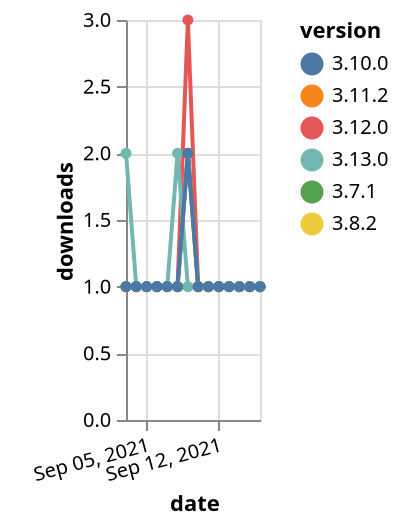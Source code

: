 {"$schema": "https://vega.github.io/schema/vega-lite/v5.json", "description": "A simple bar chart with embedded data.", "data": {"values": [{"date": "2021-09-03", "total": 140, "delta": 1, "version": "3.11.2"}, {"date": "2021-09-04", "total": 141, "delta": 1, "version": "3.11.2"}, {"date": "2021-09-05", "total": 142, "delta": 1, "version": "3.11.2"}, {"date": "2021-09-06", "total": 143, "delta": 1, "version": "3.11.2"}, {"date": "2021-09-07", "total": 144, "delta": 1, "version": "3.11.2"}, {"date": "2021-09-08", "total": 145, "delta": 1, "version": "3.11.2"}, {"date": "2021-09-09", "total": 147, "delta": 2, "version": "3.11.2"}, {"date": "2021-09-10", "total": 148, "delta": 1, "version": "3.11.2"}, {"date": "2021-09-11", "total": 149, "delta": 1, "version": "3.11.2"}, {"date": "2021-09-12", "total": 150, "delta": 1, "version": "3.11.2"}, {"date": "2021-09-13", "total": 151, "delta": 1, "version": "3.11.2"}, {"date": "2021-09-14", "total": 152, "delta": 1, "version": "3.11.2"}, {"date": "2021-09-15", "total": 153, "delta": 1, "version": "3.11.2"}, {"date": "2021-09-16", "total": 154, "delta": 1, "version": "3.11.2"}, {"date": "2021-09-03", "total": 170, "delta": 1, "version": "3.8.2"}, {"date": "2021-09-04", "total": 171, "delta": 1, "version": "3.8.2"}, {"date": "2021-09-05", "total": 172, "delta": 1, "version": "3.8.2"}, {"date": "2021-09-06", "total": 173, "delta": 1, "version": "3.8.2"}, {"date": "2021-09-07", "total": 174, "delta": 1, "version": "3.8.2"}, {"date": "2021-09-08", "total": 175, "delta": 1, "version": "3.8.2"}, {"date": "2021-09-09", "total": 176, "delta": 1, "version": "3.8.2"}, {"date": "2021-09-10", "total": 177, "delta": 1, "version": "3.8.2"}, {"date": "2021-09-11", "total": 178, "delta": 1, "version": "3.8.2"}, {"date": "2021-09-12", "total": 179, "delta": 1, "version": "3.8.2"}, {"date": "2021-09-13", "total": 180, "delta": 1, "version": "3.8.2"}, {"date": "2021-09-14", "total": 181, "delta": 1, "version": "3.8.2"}, {"date": "2021-09-15", "total": 182, "delta": 1, "version": "3.8.2"}, {"date": "2021-09-16", "total": 183, "delta": 1, "version": "3.8.2"}, {"date": "2021-09-03", "total": 164, "delta": 1, "version": "3.12.0"}, {"date": "2021-09-04", "total": 165, "delta": 1, "version": "3.12.0"}, {"date": "2021-09-05", "total": 166, "delta": 1, "version": "3.12.0"}, {"date": "2021-09-06", "total": 167, "delta": 1, "version": "3.12.0"}, {"date": "2021-09-07", "total": 168, "delta": 1, "version": "3.12.0"}, {"date": "2021-09-08", "total": 169, "delta": 1, "version": "3.12.0"}, {"date": "2021-09-09", "total": 172, "delta": 3, "version": "3.12.0"}, {"date": "2021-09-10", "total": 173, "delta": 1, "version": "3.12.0"}, {"date": "2021-09-11", "total": 174, "delta": 1, "version": "3.12.0"}, {"date": "2021-09-12", "total": 175, "delta": 1, "version": "3.12.0"}, {"date": "2021-09-13", "total": 176, "delta": 1, "version": "3.12.0"}, {"date": "2021-09-14", "total": 177, "delta": 1, "version": "3.12.0"}, {"date": "2021-09-15", "total": 178, "delta": 1, "version": "3.12.0"}, {"date": "2021-09-16", "total": 179, "delta": 1, "version": "3.12.0"}, {"date": "2021-09-03", "total": 117, "delta": 2, "version": "3.13.0"}, {"date": "2021-09-04", "total": 118, "delta": 1, "version": "3.13.0"}, {"date": "2021-09-05", "total": 119, "delta": 1, "version": "3.13.0"}, {"date": "2021-09-06", "total": 120, "delta": 1, "version": "3.13.0"}, {"date": "2021-09-07", "total": 121, "delta": 1, "version": "3.13.0"}, {"date": "2021-09-08", "total": 123, "delta": 2, "version": "3.13.0"}, {"date": "2021-09-09", "total": 124, "delta": 1, "version": "3.13.0"}, {"date": "2021-09-10", "total": 125, "delta": 1, "version": "3.13.0"}, {"date": "2021-09-11", "total": 126, "delta": 1, "version": "3.13.0"}, {"date": "2021-09-12", "total": 127, "delta": 1, "version": "3.13.0"}, {"date": "2021-09-13", "total": 128, "delta": 1, "version": "3.13.0"}, {"date": "2021-09-14", "total": 129, "delta": 1, "version": "3.13.0"}, {"date": "2021-09-15", "total": 130, "delta": 1, "version": "3.13.0"}, {"date": "2021-09-16", "total": 131, "delta": 1, "version": "3.13.0"}, {"date": "2021-09-03", "total": 217, "delta": 1, "version": "3.7.1"}, {"date": "2021-09-04", "total": 218, "delta": 1, "version": "3.7.1"}, {"date": "2021-09-05", "total": 219, "delta": 1, "version": "3.7.1"}, {"date": "2021-09-06", "total": 220, "delta": 1, "version": "3.7.1"}, {"date": "2021-09-07", "total": 221, "delta": 1, "version": "3.7.1"}, {"date": "2021-09-08", "total": 222, "delta": 1, "version": "3.7.1"}, {"date": "2021-09-09", "total": 224, "delta": 2, "version": "3.7.1"}, {"date": "2021-09-10", "total": 225, "delta": 1, "version": "3.7.1"}, {"date": "2021-09-11", "total": 226, "delta": 1, "version": "3.7.1"}, {"date": "2021-09-12", "total": 227, "delta": 1, "version": "3.7.1"}, {"date": "2021-09-13", "total": 228, "delta": 1, "version": "3.7.1"}, {"date": "2021-09-14", "total": 229, "delta": 1, "version": "3.7.1"}, {"date": "2021-09-15", "total": 230, "delta": 1, "version": "3.7.1"}, {"date": "2021-09-16", "total": 231, "delta": 1, "version": "3.7.1"}, {"date": "2021-09-03", "total": 161, "delta": 1, "version": "3.10.0"}, {"date": "2021-09-04", "total": 162, "delta": 1, "version": "3.10.0"}, {"date": "2021-09-05", "total": 163, "delta": 1, "version": "3.10.0"}, {"date": "2021-09-06", "total": 164, "delta": 1, "version": "3.10.0"}, {"date": "2021-09-07", "total": 165, "delta": 1, "version": "3.10.0"}, {"date": "2021-09-08", "total": 166, "delta": 1, "version": "3.10.0"}, {"date": "2021-09-09", "total": 168, "delta": 2, "version": "3.10.0"}, {"date": "2021-09-10", "total": 169, "delta": 1, "version": "3.10.0"}, {"date": "2021-09-11", "total": 170, "delta": 1, "version": "3.10.0"}, {"date": "2021-09-12", "total": 171, "delta": 1, "version": "3.10.0"}, {"date": "2021-09-13", "total": 172, "delta": 1, "version": "3.10.0"}, {"date": "2021-09-14", "total": 173, "delta": 1, "version": "3.10.0"}, {"date": "2021-09-15", "total": 174, "delta": 1, "version": "3.10.0"}, {"date": "2021-09-16", "total": 175, "delta": 1, "version": "3.10.0"}]}, "width": "container", "mark": {"type": "line", "point": {"filled": true}}, "encoding": {"x": {"field": "date", "type": "temporal", "timeUnit": "yearmonthdate", "title": "date", "axis": {"labelAngle": -15}}, "y": {"field": "delta", "type": "quantitative", "title": "downloads"}, "color": {"field": "version", "type": "nominal"}, "tooltip": {"field": "delta"}}}